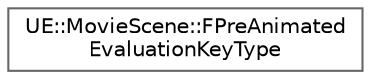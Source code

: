 digraph "Graphical Class Hierarchy"
{
 // INTERACTIVE_SVG=YES
 // LATEX_PDF_SIZE
  bgcolor="transparent";
  edge [fontname=Helvetica,fontsize=10,labelfontname=Helvetica,labelfontsize=10];
  node [fontname=Helvetica,fontsize=10,shape=box,height=0.2,width=0.4];
  rankdir="LR";
  Node0 [id="Node000000",label="UE::MovieScene::FPreAnimated\lEvaluationKeyType",height=0.2,width=0.4,color="grey40", fillcolor="white", style="filled",URL="$d8/d64/structUE_1_1MovieScene_1_1FPreAnimatedEvaluationKeyType.html",tooltip="Key type for pre-animated state associated to evaluation templates."];
}
